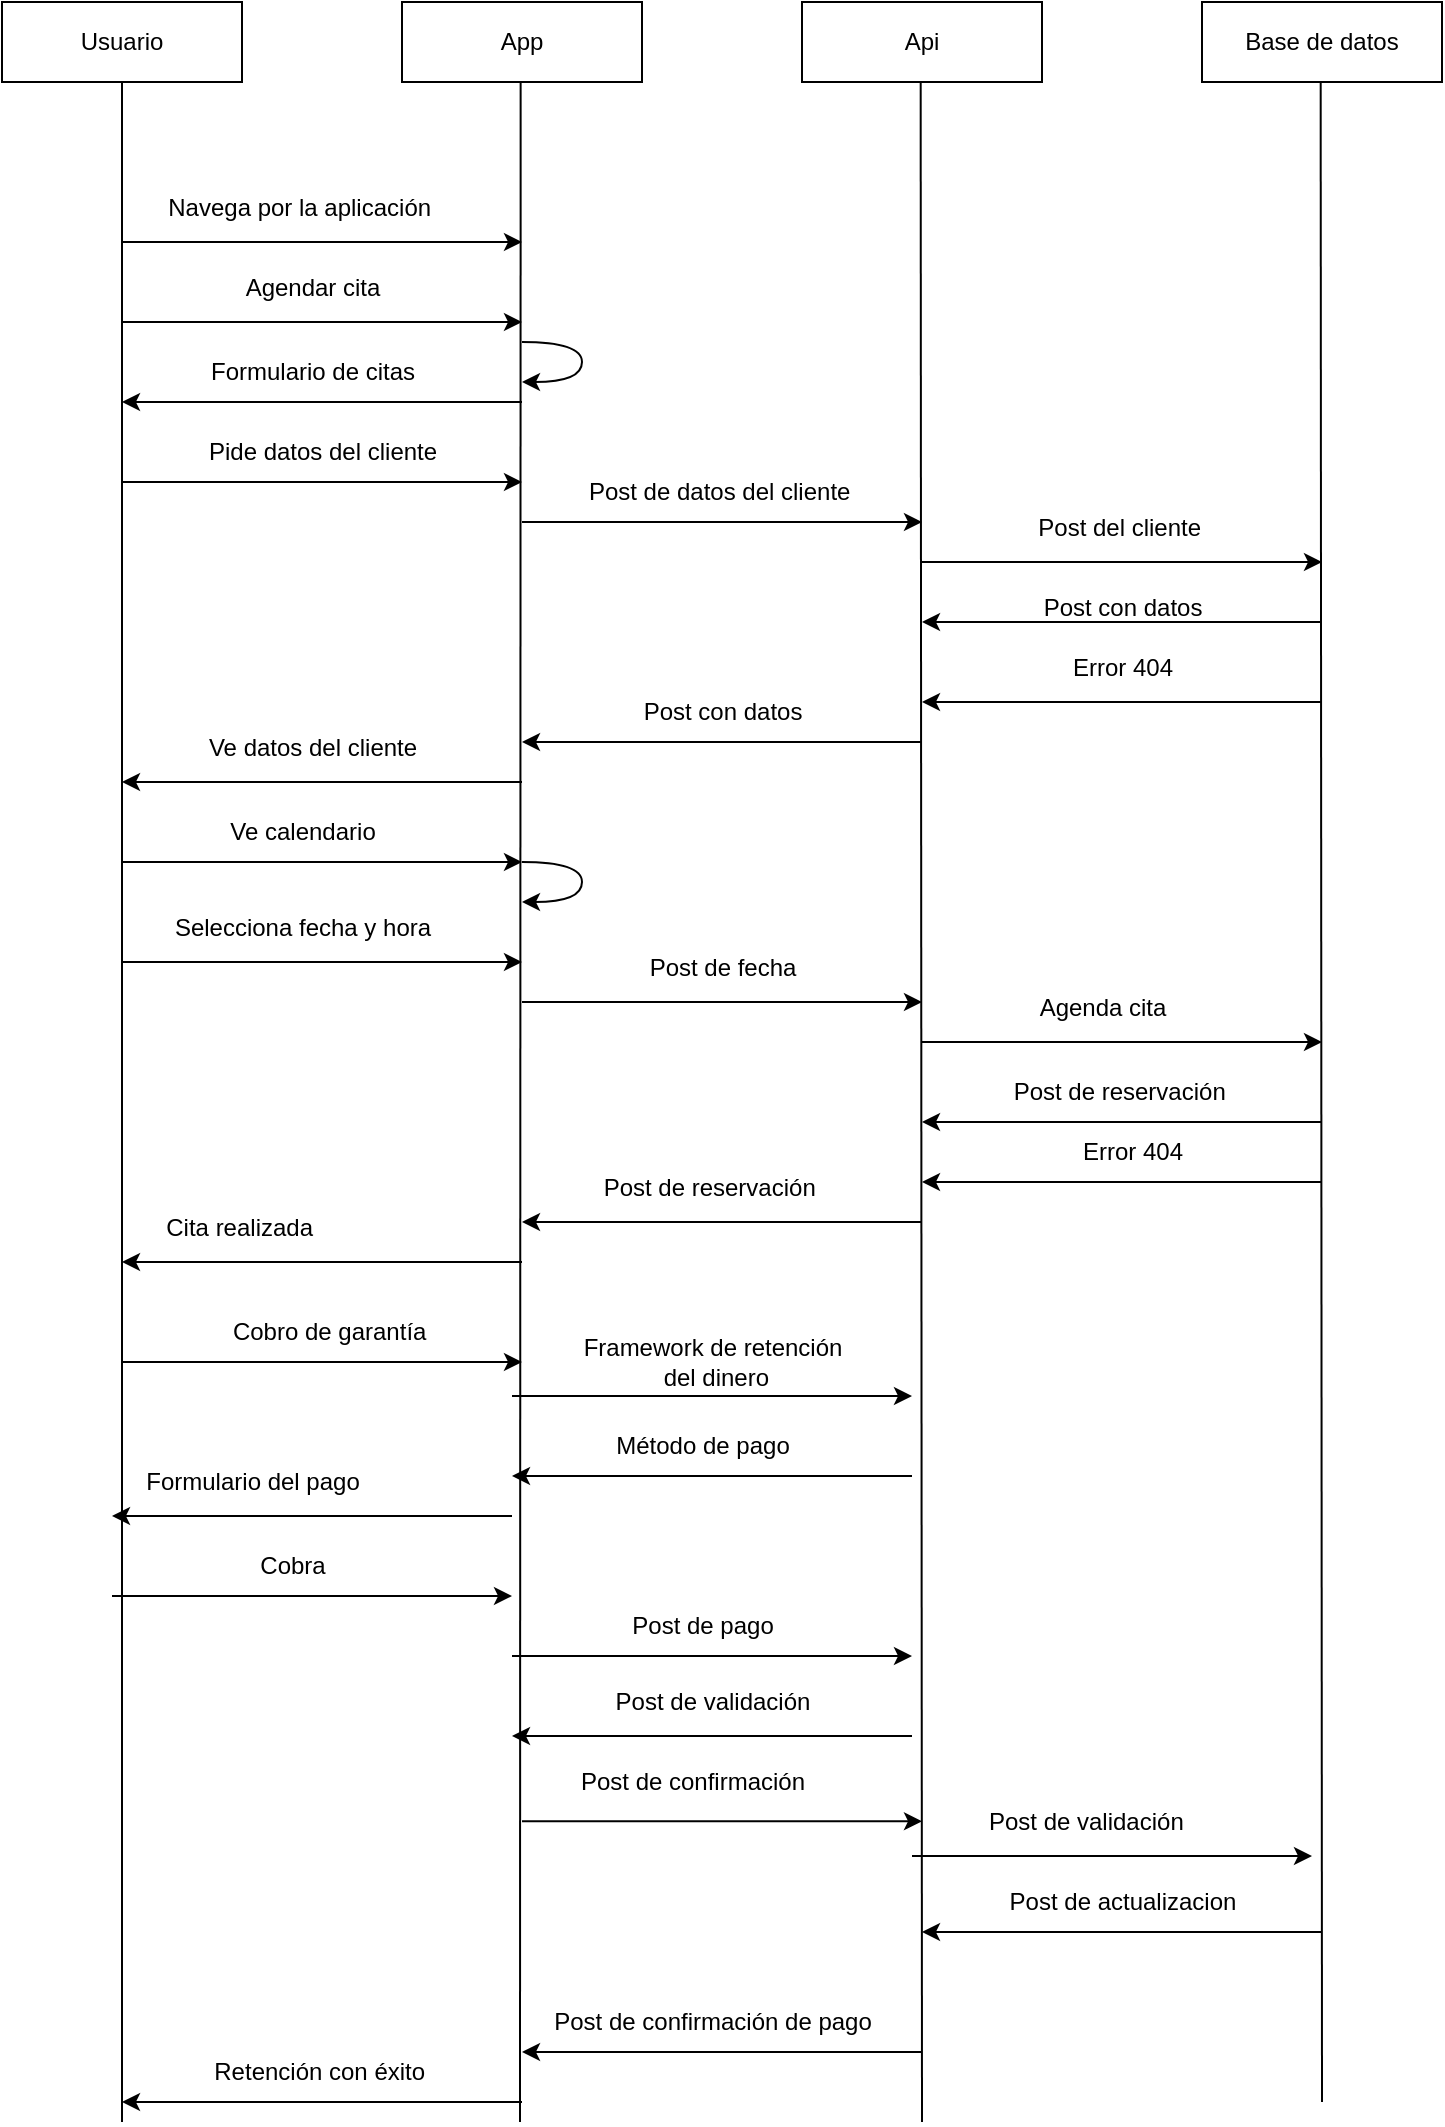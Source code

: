 <mxfile version="26.0.13">
  <diagram name="Página-1" id="54uwX9H8VH--H47jG_cc">
    <mxGraphModel dx="1261" dy="704" grid="1" gridSize="10" guides="1" tooltips="1" connect="1" arrows="1" fold="1" page="1" pageScale="1" pageWidth="827" pageHeight="1169" math="0" shadow="0">
      <root>
        <mxCell id="0" />
        <mxCell id="1" parent="0" />
        <mxCell id="g8cNLgYlWDX5GEfee9Jd-1" value="Usuario" style="rounded=0;whiteSpace=wrap;html=1;" vertex="1" parent="1">
          <mxGeometry x="80" y="40" width="120" height="40" as="geometry" />
        </mxCell>
        <mxCell id="g8cNLgYlWDX5GEfee9Jd-2" value="App" style="rounded=0;whiteSpace=wrap;html=1;" vertex="1" parent="1">
          <mxGeometry x="280" y="40" width="120" height="40" as="geometry" />
        </mxCell>
        <mxCell id="g8cNLgYlWDX5GEfee9Jd-3" value="Api" style="rounded=0;whiteSpace=wrap;html=1;" vertex="1" parent="1">
          <mxGeometry x="480" y="40" width="120" height="40" as="geometry" />
        </mxCell>
        <mxCell id="g8cNLgYlWDX5GEfee9Jd-4" value="Base de datos" style="rounded=0;whiteSpace=wrap;html=1;" vertex="1" parent="1">
          <mxGeometry x="680" y="40" width="120" height="40" as="geometry" />
        </mxCell>
        <mxCell id="g8cNLgYlWDX5GEfee9Jd-5" value="" style="endArrow=none;html=1;rounded=0;entryX=0.5;entryY=1;entryDx=0;entryDy=0;" edge="1" parent="1" target="g8cNLgYlWDX5GEfee9Jd-1">
          <mxGeometry width="50" height="50" relative="1" as="geometry">
            <mxPoint x="140" y="1100" as="sourcePoint" />
            <mxPoint x="210" y="270" as="targetPoint" />
          </mxGeometry>
        </mxCell>
        <mxCell id="g8cNLgYlWDX5GEfee9Jd-6" value="" style="endArrow=none;html=1;rounded=0;entryX=0.5;entryY=1;entryDx=0;entryDy=0;" edge="1" parent="1">
          <mxGeometry width="50" height="50" relative="1" as="geometry">
            <mxPoint x="339" y="1100" as="sourcePoint" />
            <mxPoint x="339.33" y="80" as="targetPoint" />
          </mxGeometry>
        </mxCell>
        <mxCell id="g8cNLgYlWDX5GEfee9Jd-7" value="" style="endArrow=none;html=1;rounded=0;entryX=0.5;entryY=1;entryDx=0;entryDy=0;" edge="1" parent="1">
          <mxGeometry width="50" height="50" relative="1" as="geometry">
            <mxPoint x="540" y="1100" as="sourcePoint" />
            <mxPoint x="539.33" y="80" as="targetPoint" />
          </mxGeometry>
        </mxCell>
        <mxCell id="g8cNLgYlWDX5GEfee9Jd-8" value="" style="endArrow=none;html=1;rounded=0;entryX=0.5;entryY=1;entryDx=0;entryDy=0;" edge="1" parent="1">
          <mxGeometry width="50" height="50" relative="1" as="geometry">
            <mxPoint x="740" y="1090" as="sourcePoint" />
            <mxPoint x="739.33" y="80" as="targetPoint" />
          </mxGeometry>
        </mxCell>
        <mxCell id="g8cNLgYlWDX5GEfee9Jd-9" value="Navega por la aplicación&amp;nbsp;" style="text;html=1;align=center;verticalAlign=middle;resizable=0;points=[];autosize=1;strokeColor=none;fillColor=none;" vertex="1" parent="1">
          <mxGeometry x="150" y="128" width="160" height="30" as="geometry" />
        </mxCell>
        <mxCell id="g8cNLgYlWDX5GEfee9Jd-10" value="" style="endArrow=classic;html=1;rounded=0;" edge="1" parent="1">
          <mxGeometry width="50" height="50" relative="1" as="geometry">
            <mxPoint x="140" y="160" as="sourcePoint" />
            <mxPoint x="340" y="160" as="targetPoint" />
          </mxGeometry>
        </mxCell>
        <mxCell id="g8cNLgYlWDX5GEfee9Jd-11" value="" style="endArrow=classic;html=1;rounded=0;" edge="1" parent="1">
          <mxGeometry width="50" height="50" relative="1" as="geometry">
            <mxPoint x="140" y="200" as="sourcePoint" />
            <mxPoint x="340" y="200" as="targetPoint" />
          </mxGeometry>
        </mxCell>
        <mxCell id="g8cNLgYlWDX5GEfee9Jd-12" value="Agendar cita" style="text;html=1;align=center;verticalAlign=middle;resizable=0;points=[];autosize=1;strokeColor=none;fillColor=none;" vertex="1" parent="1">
          <mxGeometry x="190" y="168" width="90" height="30" as="geometry" />
        </mxCell>
        <mxCell id="g8cNLgYlWDX5GEfee9Jd-13" value="" style="endArrow=classic;html=1;rounded=0;edgeStyle=orthogonalEdgeStyle;curved=1;" edge="1" parent="1">
          <mxGeometry width="50" height="50" relative="1" as="geometry">
            <mxPoint x="340" y="210" as="sourcePoint" />
            <mxPoint x="340" y="230" as="targetPoint" />
            <Array as="points">
              <mxPoint x="370" y="210" />
              <mxPoint x="370" y="230" />
            </Array>
          </mxGeometry>
        </mxCell>
        <mxCell id="g8cNLgYlWDX5GEfee9Jd-14" value="" style="endArrow=none;html=1;rounded=0;startFill=1;startArrow=classic;" edge="1" parent="1">
          <mxGeometry width="50" height="50" relative="1" as="geometry">
            <mxPoint x="140" y="240" as="sourcePoint" />
            <mxPoint x="340" y="240" as="targetPoint" />
          </mxGeometry>
        </mxCell>
        <mxCell id="g8cNLgYlWDX5GEfee9Jd-15" value="Formulario de citas" style="text;html=1;align=center;verticalAlign=middle;resizable=0;points=[];autosize=1;strokeColor=none;fillColor=none;" vertex="1" parent="1">
          <mxGeometry x="170" y="210" width="130" height="30" as="geometry" />
        </mxCell>
        <mxCell id="g8cNLgYlWDX5GEfee9Jd-16" value="" style="endArrow=classic;html=1;rounded=0;" edge="1" parent="1">
          <mxGeometry width="50" height="50" relative="1" as="geometry">
            <mxPoint x="140" y="280" as="sourcePoint" />
            <mxPoint x="340" y="280" as="targetPoint" />
          </mxGeometry>
        </mxCell>
        <mxCell id="g8cNLgYlWDX5GEfee9Jd-17" value="Pide datos del cliente" style="text;html=1;align=center;verticalAlign=middle;resizable=0;points=[];autosize=1;strokeColor=none;fillColor=none;" vertex="1" parent="1">
          <mxGeometry x="170" y="250" width="140" height="30" as="geometry" />
        </mxCell>
        <mxCell id="g8cNLgYlWDX5GEfee9Jd-18" value="" style="endArrow=classic;html=1;rounded=0;" edge="1" parent="1">
          <mxGeometry width="50" height="50" relative="1" as="geometry">
            <mxPoint x="340" y="300" as="sourcePoint" />
            <mxPoint x="540" y="300" as="targetPoint" />
          </mxGeometry>
        </mxCell>
        <mxCell id="g8cNLgYlWDX5GEfee9Jd-19" value="Post de datos del cliente&amp;nbsp;" style="text;html=1;align=center;verticalAlign=middle;resizable=0;points=[];autosize=1;strokeColor=none;fillColor=none;" vertex="1" parent="1">
          <mxGeometry x="360" y="270" width="160" height="30" as="geometry" />
        </mxCell>
        <mxCell id="g8cNLgYlWDX5GEfee9Jd-20" value="" style="endArrow=classic;html=1;rounded=0;" edge="1" parent="1">
          <mxGeometry width="50" height="50" relative="1" as="geometry">
            <mxPoint x="540" y="320" as="sourcePoint" />
            <mxPoint x="740" y="320" as="targetPoint" />
          </mxGeometry>
        </mxCell>
        <mxCell id="g8cNLgYlWDX5GEfee9Jd-21" value="Post del cliente&amp;nbsp;" style="text;html=1;align=center;verticalAlign=middle;resizable=0;points=[];autosize=1;strokeColor=none;fillColor=none;" vertex="1" parent="1">
          <mxGeometry x="585" y="288" width="110" height="30" as="geometry" />
        </mxCell>
        <mxCell id="g8cNLgYlWDX5GEfee9Jd-22" value="" style="endArrow=none;html=1;rounded=0;startFill=1;startArrow=classic;" edge="1" parent="1">
          <mxGeometry width="50" height="50" relative="1" as="geometry">
            <mxPoint x="540" y="350" as="sourcePoint" />
            <mxPoint x="740" y="350" as="targetPoint" />
          </mxGeometry>
        </mxCell>
        <mxCell id="g8cNLgYlWDX5GEfee9Jd-23" value="Post con datos" style="text;html=1;align=center;verticalAlign=middle;resizable=0;points=[];autosize=1;strokeColor=none;fillColor=none;" vertex="1" parent="1">
          <mxGeometry x="590" y="328" width="100" height="30" as="geometry" />
        </mxCell>
        <mxCell id="g8cNLgYlWDX5GEfee9Jd-24" value="" style="endArrow=none;html=1;rounded=0;startFill=1;startArrow=classic;" edge="1" parent="1">
          <mxGeometry width="50" height="50" relative="1" as="geometry">
            <mxPoint x="540" y="390" as="sourcePoint" />
            <mxPoint x="740" y="390" as="targetPoint" />
          </mxGeometry>
        </mxCell>
        <mxCell id="g8cNLgYlWDX5GEfee9Jd-25" value="Error 404" style="text;html=1;align=center;verticalAlign=middle;resizable=0;points=[];autosize=1;strokeColor=none;fillColor=none;" vertex="1" parent="1">
          <mxGeometry x="605" y="358" width="70" height="30" as="geometry" />
        </mxCell>
        <mxCell id="g8cNLgYlWDX5GEfee9Jd-26" value="" style="endArrow=none;html=1;rounded=0;startFill=1;startArrow=classic;" edge="1" parent="1">
          <mxGeometry width="50" height="50" relative="1" as="geometry">
            <mxPoint x="340" y="410" as="sourcePoint" />
            <mxPoint x="540" y="410" as="targetPoint" />
          </mxGeometry>
        </mxCell>
        <mxCell id="g8cNLgYlWDX5GEfee9Jd-27" value="Post con datos" style="text;html=1;align=center;verticalAlign=middle;resizable=0;points=[];autosize=1;strokeColor=none;fillColor=none;" vertex="1" parent="1">
          <mxGeometry x="390" y="380" width="100" height="30" as="geometry" />
        </mxCell>
        <mxCell id="g8cNLgYlWDX5GEfee9Jd-28" value="" style="endArrow=none;html=1;rounded=0;startFill=1;startArrow=classic;" edge="1" parent="1">
          <mxGeometry width="50" height="50" relative="1" as="geometry">
            <mxPoint x="140" y="430" as="sourcePoint" />
            <mxPoint x="340" y="430" as="targetPoint" />
          </mxGeometry>
        </mxCell>
        <mxCell id="g8cNLgYlWDX5GEfee9Jd-29" value="Ve datos del cliente" style="text;html=1;align=center;verticalAlign=middle;resizable=0;points=[];autosize=1;strokeColor=none;fillColor=none;" vertex="1" parent="1">
          <mxGeometry x="170" y="398" width="130" height="30" as="geometry" />
        </mxCell>
        <mxCell id="g8cNLgYlWDX5GEfee9Jd-30" value="" style="endArrow=classic;html=1;rounded=0;" edge="1" parent="1">
          <mxGeometry width="50" height="50" relative="1" as="geometry">
            <mxPoint x="140" y="470" as="sourcePoint" />
            <mxPoint x="340" y="470" as="targetPoint" />
          </mxGeometry>
        </mxCell>
        <mxCell id="g8cNLgYlWDX5GEfee9Jd-31" value="Ve calendario" style="text;html=1;align=center;verticalAlign=middle;resizable=0;points=[];autosize=1;strokeColor=none;fillColor=none;" vertex="1" parent="1">
          <mxGeometry x="180" y="440" width="100" height="30" as="geometry" />
        </mxCell>
        <mxCell id="g8cNLgYlWDX5GEfee9Jd-33" value="" style="endArrow=classic;html=1;rounded=0;edgeStyle=orthogonalEdgeStyle;curved=1;" edge="1" parent="1">
          <mxGeometry width="50" height="50" relative="1" as="geometry">
            <mxPoint x="340" y="470" as="sourcePoint" />
            <mxPoint x="340" y="490" as="targetPoint" />
            <Array as="points">
              <mxPoint x="370" y="470" />
              <mxPoint x="370" y="490" />
            </Array>
          </mxGeometry>
        </mxCell>
        <mxCell id="g8cNLgYlWDX5GEfee9Jd-34" value="" style="endArrow=classic;html=1;rounded=0;" edge="1" parent="1">
          <mxGeometry width="50" height="50" relative="1" as="geometry">
            <mxPoint x="140" y="520" as="sourcePoint" />
            <mxPoint x="340" y="520" as="targetPoint" />
          </mxGeometry>
        </mxCell>
        <mxCell id="g8cNLgYlWDX5GEfee9Jd-35" value="Selecciona fecha y hora" style="text;html=1;align=center;verticalAlign=middle;resizable=0;points=[];autosize=1;strokeColor=none;fillColor=none;" vertex="1" parent="1">
          <mxGeometry x="155" y="488" width="150" height="30" as="geometry" />
        </mxCell>
        <mxCell id="g8cNLgYlWDX5GEfee9Jd-36" value="" style="endArrow=classic;html=1;rounded=0;" edge="1" parent="1">
          <mxGeometry width="50" height="50" relative="1" as="geometry">
            <mxPoint x="340" y="540" as="sourcePoint" />
            <mxPoint x="540" y="540" as="targetPoint" />
          </mxGeometry>
        </mxCell>
        <mxCell id="g8cNLgYlWDX5GEfee9Jd-37" value="Post de fecha" style="text;html=1;align=center;verticalAlign=middle;resizable=0;points=[];autosize=1;strokeColor=none;fillColor=none;" vertex="1" parent="1">
          <mxGeometry x="390" y="508" width="100" height="30" as="geometry" />
        </mxCell>
        <mxCell id="g8cNLgYlWDX5GEfee9Jd-38" value="" style="endArrow=classic;html=1;rounded=0;" edge="1" parent="1">
          <mxGeometry width="50" height="50" relative="1" as="geometry">
            <mxPoint x="540" y="560" as="sourcePoint" />
            <mxPoint x="740" y="560" as="targetPoint" />
          </mxGeometry>
        </mxCell>
        <mxCell id="g8cNLgYlWDX5GEfee9Jd-39" value="Agenda cita" style="text;html=1;align=center;verticalAlign=middle;resizable=0;points=[];autosize=1;strokeColor=none;fillColor=none;" vertex="1" parent="1">
          <mxGeometry x="585" y="528" width="90" height="30" as="geometry" />
        </mxCell>
        <mxCell id="g8cNLgYlWDX5GEfee9Jd-40" value="" style="endArrow=none;html=1;rounded=0;startFill=1;startArrow=classic;" edge="1" parent="1">
          <mxGeometry width="50" height="50" relative="1" as="geometry">
            <mxPoint x="540" y="600" as="sourcePoint" />
            <mxPoint x="740" y="600" as="targetPoint" />
          </mxGeometry>
        </mxCell>
        <mxCell id="g8cNLgYlWDX5GEfee9Jd-41" value="Post de reservación&amp;nbsp;" style="text;html=1;align=center;verticalAlign=middle;resizable=0;points=[];autosize=1;strokeColor=none;fillColor=none;" vertex="1" parent="1">
          <mxGeometry x="575" y="570" width="130" height="30" as="geometry" />
        </mxCell>
        <mxCell id="g8cNLgYlWDX5GEfee9Jd-42" value="" style="endArrow=none;html=1;rounded=0;startFill=1;startArrow=classic;" edge="1" parent="1">
          <mxGeometry width="50" height="50" relative="1" as="geometry">
            <mxPoint x="540" y="630" as="sourcePoint" />
            <mxPoint x="740" y="630" as="targetPoint" />
          </mxGeometry>
        </mxCell>
        <mxCell id="g8cNLgYlWDX5GEfee9Jd-43" value="Error 404" style="text;html=1;align=center;verticalAlign=middle;resizable=0;points=[];autosize=1;strokeColor=none;fillColor=none;" vertex="1" parent="1">
          <mxGeometry x="610" y="600" width="70" height="30" as="geometry" />
        </mxCell>
        <mxCell id="g8cNLgYlWDX5GEfee9Jd-44" value="" style="endArrow=none;html=1;rounded=0;startFill=1;startArrow=classic;" edge="1" parent="1">
          <mxGeometry width="50" height="50" relative="1" as="geometry">
            <mxPoint x="340" y="650" as="sourcePoint" />
            <mxPoint x="540" y="650" as="targetPoint" />
          </mxGeometry>
        </mxCell>
        <mxCell id="g8cNLgYlWDX5GEfee9Jd-45" value="Post de reservación&amp;nbsp;" style="text;html=1;align=center;verticalAlign=middle;resizable=0;points=[];autosize=1;strokeColor=none;fillColor=none;" vertex="1" parent="1">
          <mxGeometry x="370" y="618" width="130" height="30" as="geometry" />
        </mxCell>
        <mxCell id="g8cNLgYlWDX5GEfee9Jd-46" value="" style="endArrow=none;html=1;rounded=0;startFill=1;startArrow=classic;" edge="1" parent="1">
          <mxGeometry width="50" height="50" relative="1" as="geometry">
            <mxPoint x="140" y="670" as="sourcePoint" />
            <mxPoint x="340" y="670" as="targetPoint" />
          </mxGeometry>
        </mxCell>
        <mxCell id="g8cNLgYlWDX5GEfee9Jd-47" value="Cita realizada&amp;nbsp;" style="text;html=1;align=center;verticalAlign=middle;resizable=0;points=[];autosize=1;strokeColor=none;fillColor=none;" vertex="1" parent="1">
          <mxGeometry x="150" y="638" width="100" height="30" as="geometry" />
        </mxCell>
        <mxCell id="g8cNLgYlWDX5GEfee9Jd-48" value="" style="endArrow=classic;html=1;rounded=0;" edge="1" parent="1">
          <mxGeometry width="50" height="50" relative="1" as="geometry">
            <mxPoint x="140" y="720" as="sourcePoint" />
            <mxPoint x="340" y="720" as="targetPoint" />
          </mxGeometry>
        </mxCell>
        <mxCell id="g8cNLgYlWDX5GEfee9Jd-49" value="Cobro de garantía&amp;nbsp;" style="text;html=1;align=center;verticalAlign=middle;resizable=0;points=[];autosize=1;strokeColor=none;fillColor=none;" vertex="1" parent="1">
          <mxGeometry x="185" y="690" width="120" height="30" as="geometry" />
        </mxCell>
        <mxCell id="g8cNLgYlWDX5GEfee9Jd-50" value="" style="endArrow=classic;html=1;rounded=0;" edge="1" parent="1">
          <mxGeometry width="50" height="50" relative="1" as="geometry">
            <mxPoint x="335" y="737" as="sourcePoint" />
            <mxPoint x="535" y="737" as="targetPoint" />
          </mxGeometry>
        </mxCell>
        <mxCell id="g8cNLgYlWDX5GEfee9Jd-51" value="Framework de retención&lt;div&gt;&amp;nbsp;del dinero&lt;/div&gt;" style="text;html=1;align=center;verticalAlign=middle;resizable=0;points=[];autosize=1;strokeColor=none;fillColor=none;" vertex="1" parent="1">
          <mxGeometry x="360" y="700" width="150" height="40" as="geometry" />
        </mxCell>
        <mxCell id="g8cNLgYlWDX5GEfee9Jd-52" value="" style="endArrow=none;html=1;rounded=0;startFill=1;startArrow=classic;" edge="1" parent="1">
          <mxGeometry width="50" height="50" relative="1" as="geometry">
            <mxPoint x="335" y="777" as="sourcePoint" />
            <mxPoint x="535" y="777" as="targetPoint" />
          </mxGeometry>
        </mxCell>
        <mxCell id="g8cNLgYlWDX5GEfee9Jd-53" value="Método de pago" style="text;html=1;align=center;verticalAlign=middle;resizable=0;points=[];autosize=1;strokeColor=none;fillColor=none;" vertex="1" parent="1">
          <mxGeometry x="375" y="747" width="110" height="30" as="geometry" />
        </mxCell>
        <mxCell id="g8cNLgYlWDX5GEfee9Jd-54" value="" style="endArrow=none;html=1;rounded=0;startFill=1;startArrow=classic;" edge="1" parent="1">
          <mxGeometry width="50" height="50" relative="1" as="geometry">
            <mxPoint x="135" y="797" as="sourcePoint" />
            <mxPoint x="335" y="797" as="targetPoint" />
          </mxGeometry>
        </mxCell>
        <mxCell id="g8cNLgYlWDX5GEfee9Jd-55" value="Formulario del pago" style="text;html=1;align=center;verticalAlign=middle;resizable=0;points=[];autosize=1;strokeColor=none;fillColor=none;" vertex="1" parent="1">
          <mxGeometry x="140" y="765" width="130" height="30" as="geometry" />
        </mxCell>
        <mxCell id="g8cNLgYlWDX5GEfee9Jd-56" value="" style="endArrow=classic;html=1;rounded=0;" edge="1" parent="1">
          <mxGeometry width="50" height="50" relative="1" as="geometry">
            <mxPoint x="135" y="837" as="sourcePoint" />
            <mxPoint x="335" y="837" as="targetPoint" />
          </mxGeometry>
        </mxCell>
        <mxCell id="g8cNLgYlWDX5GEfee9Jd-57" value="Cobra" style="text;html=1;align=center;verticalAlign=middle;resizable=0;points=[];autosize=1;strokeColor=none;fillColor=none;" vertex="1" parent="1">
          <mxGeometry x="195" y="807" width="60" height="30" as="geometry" />
        </mxCell>
        <mxCell id="g8cNLgYlWDX5GEfee9Jd-58" value="" style="endArrow=classic;html=1;rounded=0;" edge="1" parent="1">
          <mxGeometry width="50" height="50" relative="1" as="geometry">
            <mxPoint x="335" y="867" as="sourcePoint" />
            <mxPoint x="535" y="867" as="targetPoint" />
          </mxGeometry>
        </mxCell>
        <mxCell id="g8cNLgYlWDX5GEfee9Jd-59" value="Post de pago" style="text;html=1;align=center;verticalAlign=middle;resizable=0;points=[];autosize=1;strokeColor=none;fillColor=none;" vertex="1" parent="1">
          <mxGeometry x="385" y="837" width="90" height="30" as="geometry" />
        </mxCell>
        <mxCell id="g8cNLgYlWDX5GEfee9Jd-60" value="" style="endArrow=none;html=1;rounded=0;startFill=1;startArrow=classic;" edge="1" parent="1">
          <mxGeometry width="50" height="50" relative="1" as="geometry">
            <mxPoint x="335" y="907" as="sourcePoint" />
            <mxPoint x="535" y="907" as="targetPoint" />
          </mxGeometry>
        </mxCell>
        <mxCell id="g8cNLgYlWDX5GEfee9Jd-61" value="Post de validación" style="text;html=1;align=center;verticalAlign=middle;resizable=0;points=[];autosize=1;strokeColor=none;fillColor=none;" vertex="1" parent="1">
          <mxGeometry x="375" y="875" width="120" height="30" as="geometry" />
        </mxCell>
        <mxCell id="g8cNLgYlWDX5GEfee9Jd-62" value="" style="endArrow=classic;html=1;rounded=0;" edge="1" parent="1">
          <mxGeometry width="50" height="50" relative="1" as="geometry">
            <mxPoint x="340" y="949.64" as="sourcePoint" />
            <mxPoint x="540" y="949.64" as="targetPoint" />
          </mxGeometry>
        </mxCell>
        <mxCell id="g8cNLgYlWDX5GEfee9Jd-63" value="Post de confirmación" style="text;html=1;align=center;verticalAlign=middle;resizable=0;points=[];autosize=1;strokeColor=none;fillColor=none;" vertex="1" parent="1">
          <mxGeometry x="355" y="915" width="140" height="30" as="geometry" />
        </mxCell>
        <mxCell id="g8cNLgYlWDX5GEfee9Jd-64" value="" style="endArrow=classic;html=1;rounded=0;" edge="1" parent="1">
          <mxGeometry width="50" height="50" relative="1" as="geometry">
            <mxPoint x="535" y="967" as="sourcePoint" />
            <mxPoint x="735" y="967" as="targetPoint" />
          </mxGeometry>
        </mxCell>
        <mxCell id="g8cNLgYlWDX5GEfee9Jd-65" value="Post de validación&amp;nbsp;&amp;nbsp;" style="text;html=1;align=center;verticalAlign=middle;resizable=0;points=[];autosize=1;strokeColor=none;fillColor=none;" vertex="1" parent="1">
          <mxGeometry x="560" y="935" width="130" height="30" as="geometry" />
        </mxCell>
        <mxCell id="g8cNLgYlWDX5GEfee9Jd-66" value="" style="endArrow=none;html=1;rounded=0;startFill=1;startArrow=classic;" edge="1" parent="1">
          <mxGeometry width="50" height="50" relative="1" as="geometry">
            <mxPoint x="540" y="1005" as="sourcePoint" />
            <mxPoint x="740" y="1005" as="targetPoint" />
          </mxGeometry>
        </mxCell>
        <mxCell id="g8cNLgYlWDX5GEfee9Jd-67" value="Post de actualizacion" style="text;html=1;align=center;verticalAlign=middle;resizable=0;points=[];autosize=1;strokeColor=none;fillColor=none;" vertex="1" parent="1">
          <mxGeometry x="570" y="975" width="140" height="30" as="geometry" />
        </mxCell>
        <mxCell id="g8cNLgYlWDX5GEfee9Jd-68" value="Post de confirmación de pago" style="text;html=1;align=center;verticalAlign=middle;resizable=0;points=[];autosize=1;strokeColor=none;fillColor=none;" vertex="1" parent="1">
          <mxGeometry x="345" y="1035" width="180" height="30" as="geometry" />
        </mxCell>
        <mxCell id="g8cNLgYlWDX5GEfee9Jd-69" value="" style="endArrow=none;html=1;rounded=0;startFill=1;startArrow=classic;" edge="1" parent="1">
          <mxGeometry width="50" height="50" relative="1" as="geometry">
            <mxPoint x="340" y="1065" as="sourcePoint" />
            <mxPoint x="540" y="1065" as="targetPoint" />
          </mxGeometry>
        </mxCell>
        <mxCell id="g8cNLgYlWDX5GEfee9Jd-70" value="" style="endArrow=none;html=1;rounded=0;startFill=1;startArrow=classic;" edge="1" parent="1">
          <mxGeometry width="50" height="50" relative="1" as="geometry">
            <mxPoint x="140" y="1090" as="sourcePoint" />
            <mxPoint x="340" y="1090" as="targetPoint" />
          </mxGeometry>
        </mxCell>
        <mxCell id="g8cNLgYlWDX5GEfee9Jd-72" value="Retención con éxito&amp;nbsp;" style="text;html=1;align=center;verticalAlign=middle;resizable=0;points=[];autosize=1;strokeColor=none;fillColor=none;" vertex="1" parent="1">
          <mxGeometry x="175" y="1060" width="130" height="30" as="geometry" />
        </mxCell>
      </root>
    </mxGraphModel>
  </diagram>
</mxfile>
